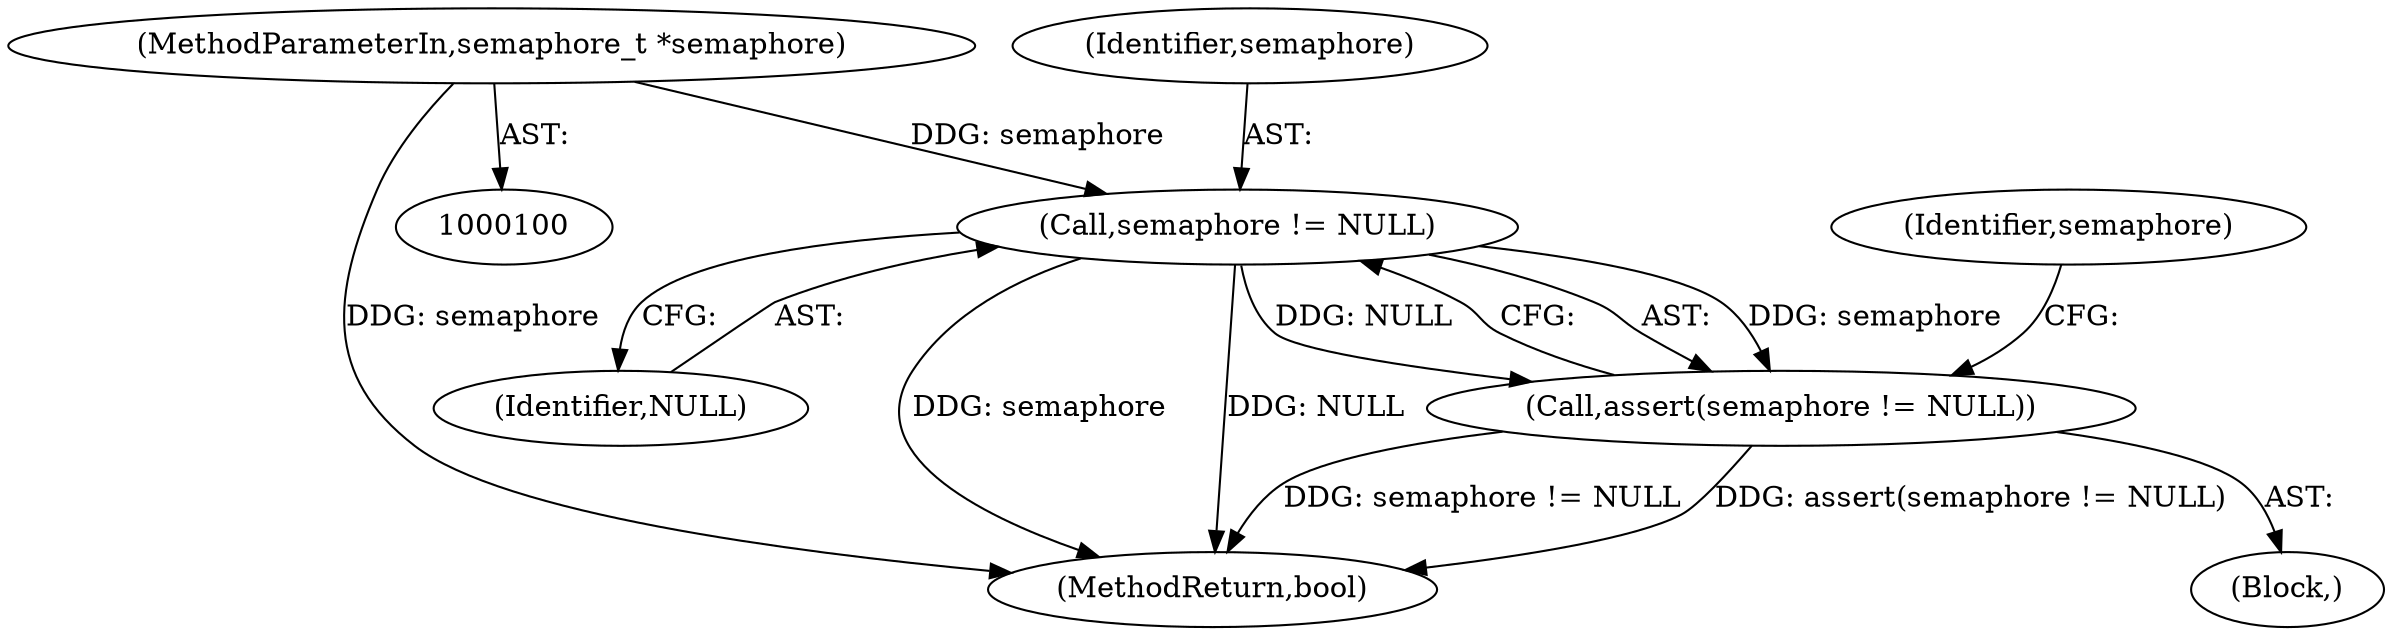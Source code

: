 digraph "0_Android_472271b153c5dc53c28beac55480a8d8434b2d5c_60@pointer" {
"1000101" [label="(MethodParameterIn,semaphore_t *semaphore)"];
"1000104" [label="(Call,semaphore != NULL)"];
"1000103" [label="(Call,assert(semaphore != NULL))"];
"1000102" [label="(Block,)"];
"1000103" [label="(Call,assert(semaphore != NULL))"];
"1000106" [label="(Identifier,NULL)"];
"1000105" [label="(Identifier,semaphore)"];
"1000101" [label="(MethodParameterIn,semaphore_t *semaphore)"];
"1000187" [label="(MethodReturn,bool)"];
"1000104" [label="(Call,semaphore != NULL)"];
"1000110" [label="(Identifier,semaphore)"];
"1000101" -> "1000100"  [label="AST: "];
"1000101" -> "1000187"  [label="DDG: semaphore"];
"1000101" -> "1000104"  [label="DDG: semaphore"];
"1000104" -> "1000103"  [label="AST: "];
"1000104" -> "1000106"  [label="CFG: "];
"1000105" -> "1000104"  [label="AST: "];
"1000106" -> "1000104"  [label="AST: "];
"1000103" -> "1000104"  [label="CFG: "];
"1000104" -> "1000187"  [label="DDG: semaphore"];
"1000104" -> "1000187"  [label="DDG: NULL"];
"1000104" -> "1000103"  [label="DDG: semaphore"];
"1000104" -> "1000103"  [label="DDG: NULL"];
"1000103" -> "1000102"  [label="AST: "];
"1000110" -> "1000103"  [label="CFG: "];
"1000103" -> "1000187"  [label="DDG: semaphore != NULL"];
"1000103" -> "1000187"  [label="DDG: assert(semaphore != NULL)"];
}
